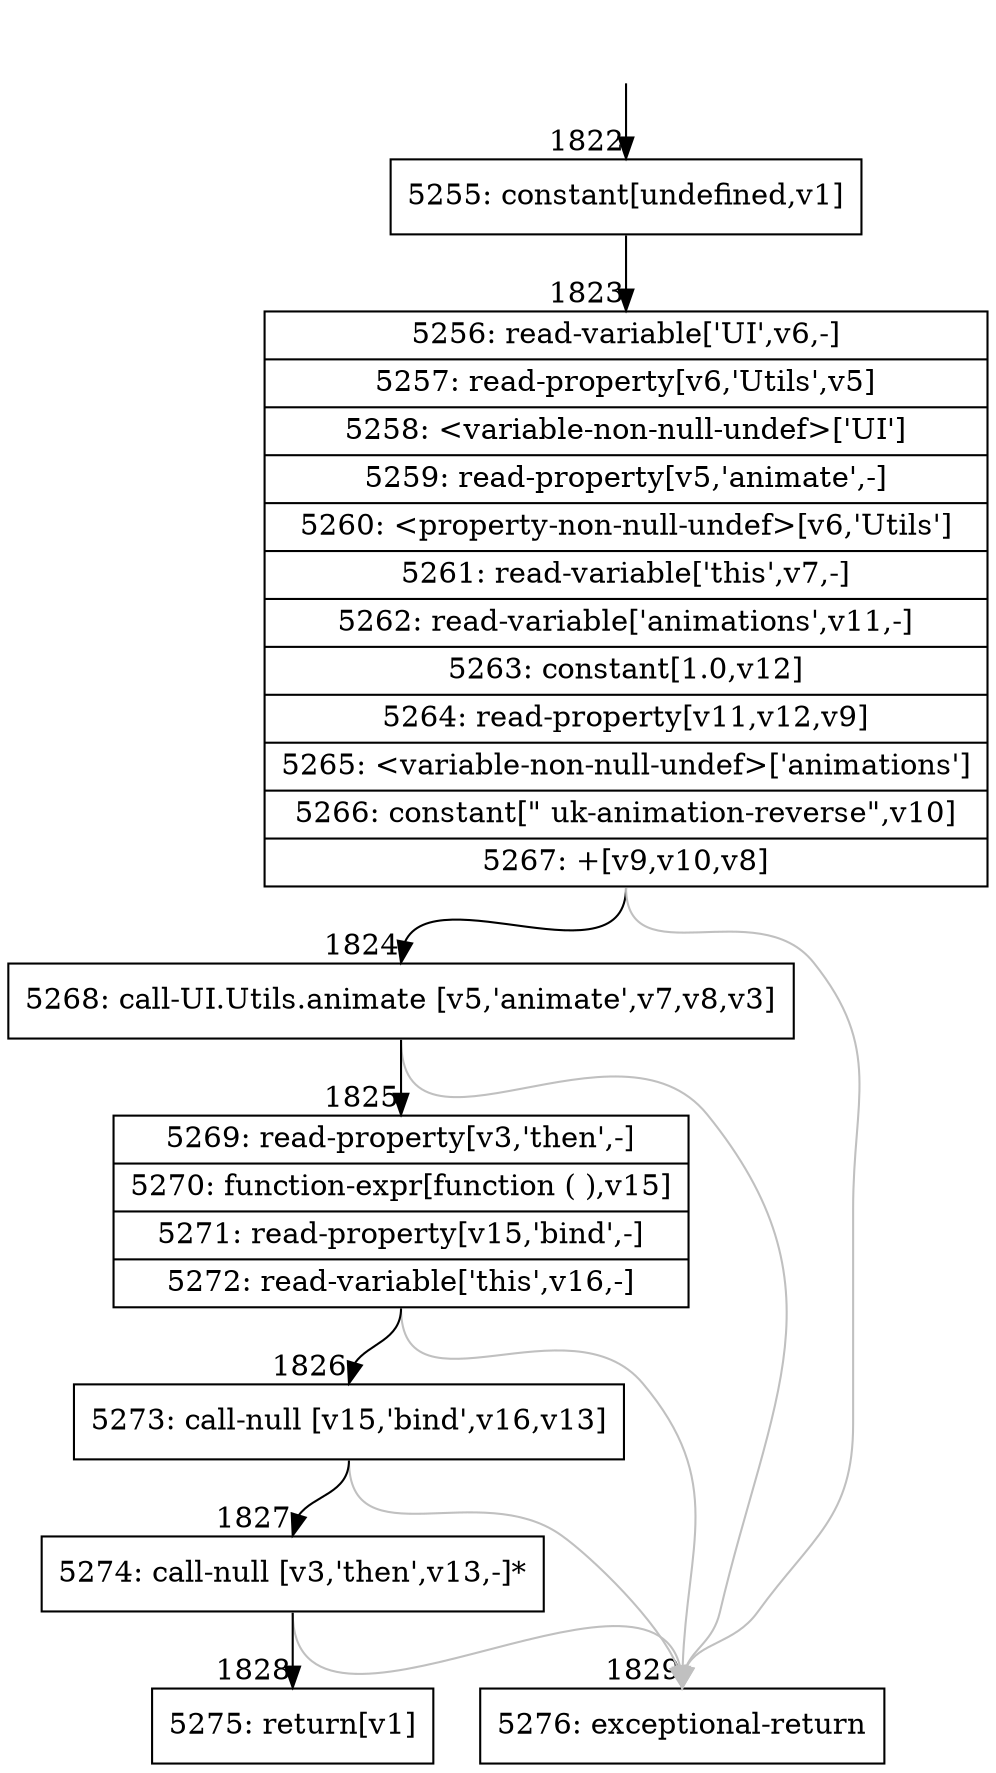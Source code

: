 digraph {
rankdir="TD"
BB_entry146[shape=none,label=""];
BB_entry146 -> BB1822 [tailport=s, headport=n, headlabel="    1822"]
BB1822 [shape=record label="{5255: constant[undefined,v1]}" ] 
BB1822 -> BB1823 [tailport=s, headport=n, headlabel="      1823"]
BB1823 [shape=record label="{5256: read-variable['UI',v6,-]|5257: read-property[v6,'Utils',v5]|5258: \<variable-non-null-undef\>['UI']|5259: read-property[v5,'animate',-]|5260: \<property-non-null-undef\>[v6,'Utils']|5261: read-variable['this',v7,-]|5262: read-variable['animations',v11,-]|5263: constant[1.0,v12]|5264: read-property[v11,v12,v9]|5265: \<variable-non-null-undef\>['animations']|5266: constant[\" uk-animation-reverse\",v10]|5267: +[v9,v10,v8]}" ] 
BB1823 -> BB1824 [tailport=s, headport=n, headlabel="      1824"]
BB1823 -> BB1829 [tailport=s, headport=n, color=gray, headlabel="      1829"]
BB1824 [shape=record label="{5268: call-UI.Utils.animate [v5,'animate',v7,v8,v3]}" ] 
BB1824 -> BB1825 [tailport=s, headport=n, headlabel="      1825"]
BB1824 -> BB1829 [tailport=s, headport=n, color=gray]
BB1825 [shape=record label="{5269: read-property[v3,'then',-]|5270: function-expr[function ( ),v15]|5271: read-property[v15,'bind',-]|5272: read-variable['this',v16,-]}" ] 
BB1825 -> BB1826 [tailport=s, headport=n, headlabel="      1826"]
BB1825 -> BB1829 [tailport=s, headport=n, color=gray]
BB1826 [shape=record label="{5273: call-null [v15,'bind',v16,v13]}" ] 
BB1826 -> BB1827 [tailport=s, headport=n, headlabel="      1827"]
BB1826 -> BB1829 [tailport=s, headport=n, color=gray]
BB1827 [shape=record label="{5274: call-null [v3,'then',v13,-]*}" ] 
BB1827 -> BB1828 [tailport=s, headport=n, headlabel="      1828"]
BB1827 -> BB1829 [tailport=s, headport=n, color=gray]
BB1828 [shape=record label="{5275: return[v1]}" ] 
BB1829 [shape=record label="{5276: exceptional-return}" ] 
//#$~ 1407
}
